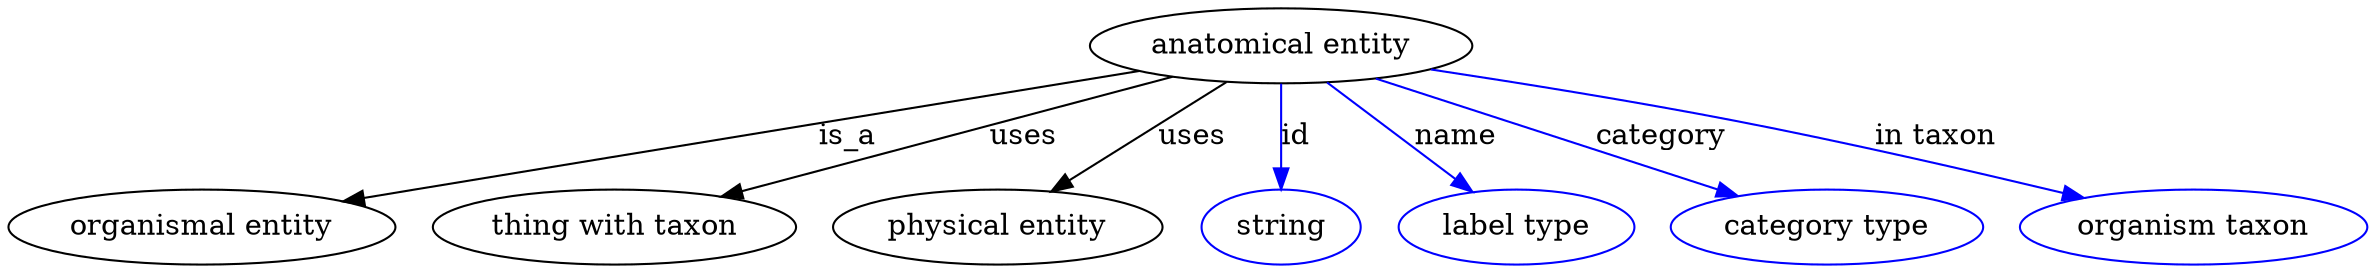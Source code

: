 digraph {
	graph [bb="0,0,916.44,123"];
	node [label="\N"];
	"anatomical entity"	[height=0.5,
		label="anatomical entity",
		pos="492.79,105",
		width=2.004];
	"organismal entity"	[height=0.5,
		pos="72.794,18",
		width=2.022];
	"anatomical entity" -> "organismal entity"	[label=is_a,
		lp="323.79,61.5",
		pos="e,126.6,30.202 438.33,93.146 371.51,79.805 254.78,56.423 154.79,36 148.95,34.807 142.88,33.56 136.8,32.307"];
	"thing with taxon"	[height=0.5,
		pos="232.79,18",
		width=1.9137];
	"anatomical entity" -> "thing with taxon"	[label=uses,
		lp="390.79,61.5",
		pos="e,273.94,32.451 450.73,90.249 405.15,75.347 332.42,51.569 283.66,35.628"];
	"physical entity"	[height=0.5,
		pos="381.79,18",
		width=1.7332];
	"anatomical entity" -> "physical entity"	[label=uses,
		lp="456.79,61.5",
		pos="e,402.75,35.05 471.39,87.611 454.16,74.416 429.77,55.738 410.78,41.201"];
	id	[color=blue,
		height=0.5,
		label=string,
		pos="492.79,18",
		width=0.84854];
	"anatomical entity" -> id	[color=blue,
		label=id,
		lp="498.29,61.5",
		pos="e,492.79,36.175 492.79,86.799 492.79,75.163 492.79,59.548 492.79,46.237",
		style=solid];
	name	[color=blue,
		height=0.5,
		label="label type",
		pos="586.79,18",
		width=1.2638];
	"anatomical entity" -> name	[color=blue,
		label=name,
		lp="561.29,61.5",
		pos="e,569.21,34.896 511.36,87.207 525.67,74.27 545.61,56.243 561.39,41.97",
		style=solid];
	category	[color=blue,
		height=0.5,
		label="category type",
		pos="708.79,18",
		width=1.6249];
	"anatomical entity" -> category	[color=blue,
		label=category,
		lp="637.29,61.5",
		pos="e,674.28,32.58 529.93,89.388 567.37,74.654 625.15,51.914 664.85,36.291",
		style=solid];
	"in taxon"	[color=blue,
		height=0.5,
		label="organism taxon",
		pos="850.79,18",
		width=1.8234];
	"anatomical entity" -> "in taxon"	[color=blue,
		label="in taxon",
		lp="744.29,61.5",
		pos="e,807.02,31.589 548.76,93.521 582.49,86.979 626.24,78.096 664.79,69 709.56,58.438 759.93,44.789 796.95,34.421",
		style=solid];
}
